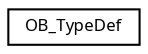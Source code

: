 digraph "Graphical Class Hierarchy"
{
  edge [fontname="Sans",fontsize="8",labelfontname="Sans",labelfontsize="8"];
  node [fontname="Sans",fontsize="8",shape=record];
  rankdir="LR";
  Node1 [label="OB_TypeDef",height=0.2,width=0.4,color="black", fillcolor="white", style="filled",URL="$struct_o_b___type_def.html",tooltip="Option Bytes Registers. "];
}
